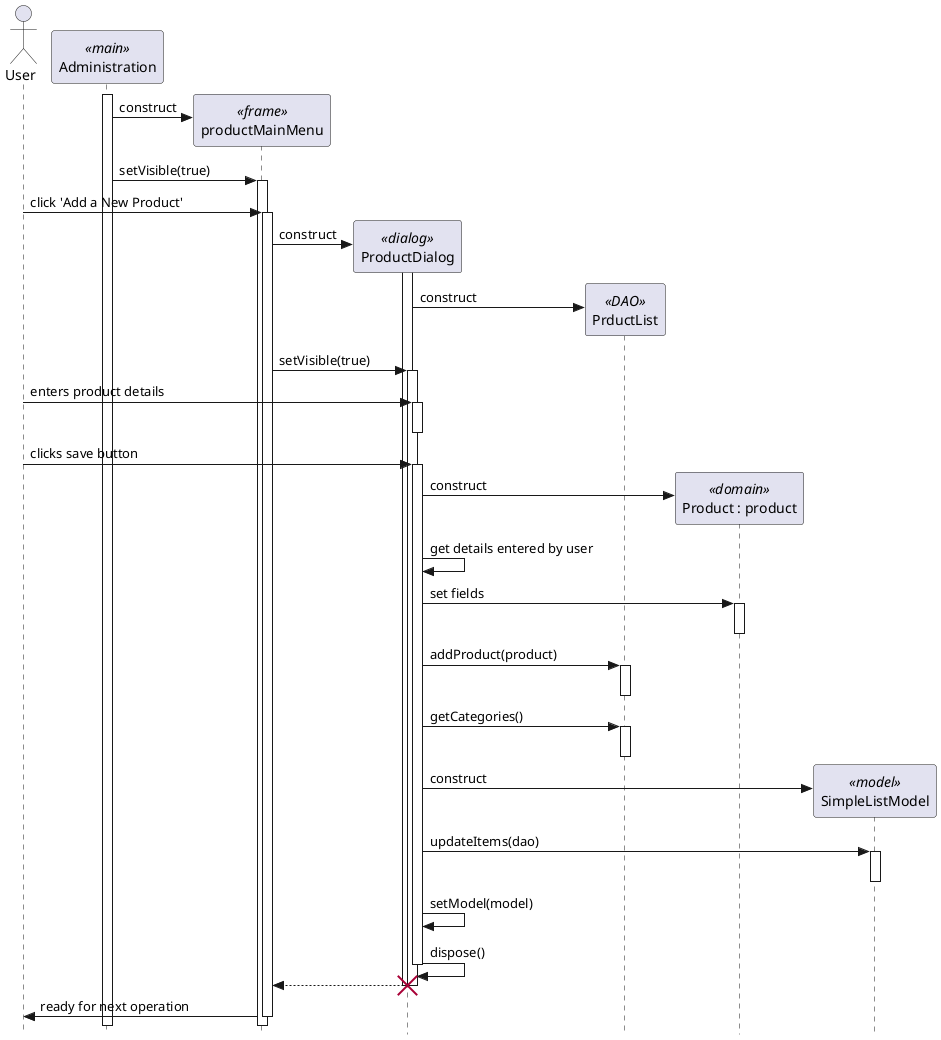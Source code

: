 @startuml
' use strict UML mode
skinparam style strictuml

actor "User" as user

participant "Administration" as main <<main>>
main++

create "productMainMenu" as menu <<frame>>
main -> menu : construct
main -> menu++ : setVisible(true)

user -> menu++ : click 'Add a New Product'

create "ProductDialog" as editor <<dialog>>
menu -> editor : construct

'activate editor constructor
editor++

' create a DAO
create "PrductList" as dao <<DAO>>
editor -> dao : construct

menu -> editor++ : setVisible(true)



' user enters product details and clicks the save button
user -> editor++ : enters product details
editor--
user -> editor++ : clicks save button

' construct the product object
create "Product : product" as product <<domain>>
editor -> product : construct


' get the details from the text component
editor -> editor : get details entered by user


' set the id field in the product
editor -> product++ : set fields
product--

' save product
editor -> dao++ : addProduct(product)
dao--

'display categories
editor -> dao++ : getCategories()
dao--

create "SimpleListModel" as model <<model>>
editor -> model : construct
editor -> model++ :updateItems(dao)
model--
editor -> editor : setModel(model)



' dispose dialog
editor -> editor-- : dispose()

' show control returning to the menu as the dialog closes
return

destroy editor

menu –> user-- : ready for next operation
@enduml